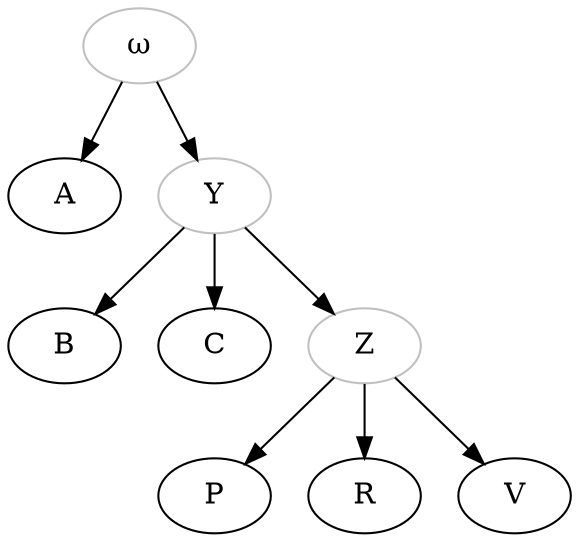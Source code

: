 

digraph {
    omega->A; 
    omega->Y;
    Y->B;
    Y->C; 
    Y->Z;
    Z->P;
    Z->R;
    Z->V;
    
    
    omega[color="grey", label="ω"];
    Y[color="grey",label="Y"];
    Z[color="grey",label="Z"];
    A[label="A"];
    B[label="B"];
    C[label="C"];
    R[label="R"];
    P[label="P"];
    V[label="V"];

graph [style=invis, splines=true];
}
